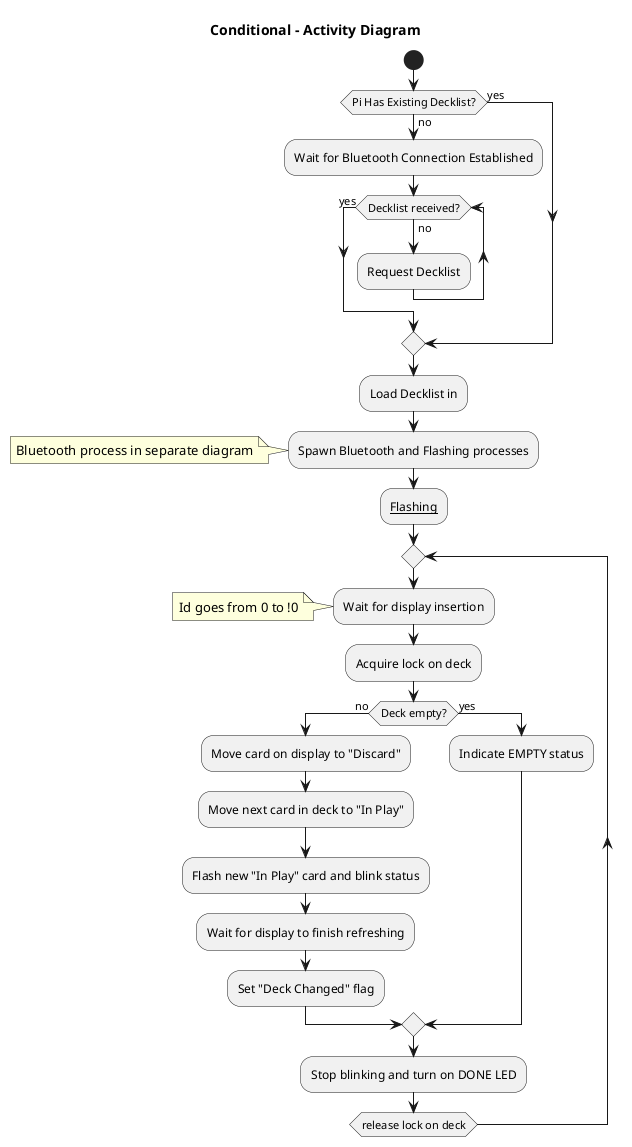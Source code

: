 @startuml

title Conditional - Activity Diagram 

start

if (Pi Has Existing Decklist?) then (no)
  :Wait for Bluetooth Connection Established;
  while (Decklist received?) is (no)
    :Request Decklist;
  endwhile (yes)
  else (yes)
endif

:Load Decklist in;

:Spawn Bluetooth and Flashing processes;
note left: Bluetooth process in separate diagram

:__Flashing__;
repeat
:Wait for display insertion;
note left: Id goes from 0 to !0
:Acquire lock on deck;
if (Deck empty?) then (no)
    :Move card on display to "Discard";
    :Move next card in deck to "In Play";
    :Flash new "In Play" card and blink status;
    :Wait for display to finish refreshing;
    :Set "Deck Changed" flag;
else (yes)
    :Indicate EMPTY status;
endif
:Stop blinking and turn on DONE LED;
repeat while (release lock on deck)

@enduml